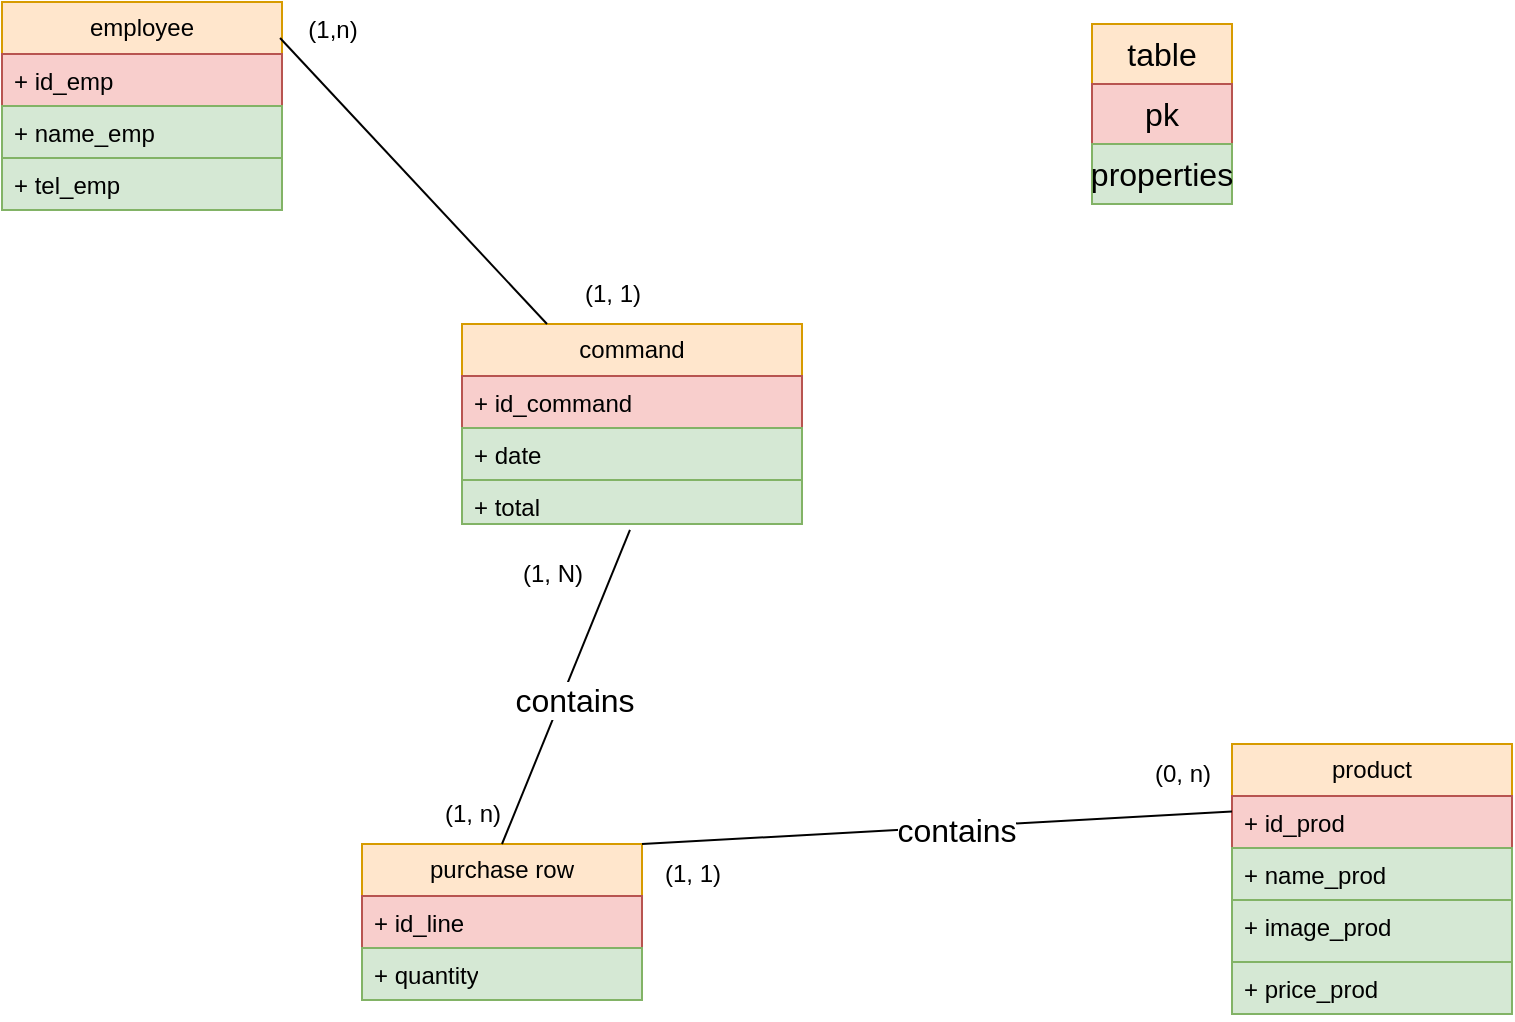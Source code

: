 <mxfile version="22.1.7" type="device">
  <diagram id="C5RBs43oDa-KdzZeNtuy" name="Page-1">
    <mxGraphModel dx="1380" dy="762" grid="1" gridSize="10" guides="1" tooltips="1" connect="1" arrows="1" fold="1" page="1" pageScale="1" pageWidth="827" pageHeight="1169" math="0" shadow="0">
      <root>
        <mxCell id="WIyWlLk6GJQsqaUBKTNV-0" />
        <mxCell id="WIyWlLk6GJQsqaUBKTNV-1" parent="WIyWlLk6GJQsqaUBKTNV-0" />
        <mxCell id="ePaI4zPNn-mB_wr7I7Ls-5" value="employee" style="swimlane;fontStyle=0;childLayout=stackLayout;horizontal=1;startSize=26;fillColor=#ffe6cc;horizontalStack=0;resizeParent=1;resizeParentMax=0;resizeLast=0;collapsible=1;marginBottom=0;whiteSpace=wrap;html=1;strokeColor=#d79b00;" parent="WIyWlLk6GJQsqaUBKTNV-1" vertex="1">
          <mxGeometry x="20" y="49" width="140" height="104" as="geometry" />
        </mxCell>
        <mxCell id="ePaI4zPNn-mB_wr7I7Ls-6" value="+ id_emp" style="text;strokeColor=#b85450;fillColor=#f8cecc;align=left;verticalAlign=top;spacingLeft=4;spacingRight=4;overflow=hidden;rotatable=0;points=[[0,0.5],[1,0.5]];portConstraint=eastwest;whiteSpace=wrap;html=1;" parent="ePaI4zPNn-mB_wr7I7Ls-5" vertex="1">
          <mxGeometry y="26" width="140" height="26" as="geometry" />
        </mxCell>
        <mxCell id="ePaI4zPNn-mB_wr7I7Ls-7" value="+ name_emp" style="text;strokeColor=#82b366;fillColor=#d5e8d4;align=left;verticalAlign=top;spacingLeft=4;spacingRight=4;overflow=hidden;rotatable=0;points=[[0,0.5],[1,0.5]];portConstraint=eastwest;whiteSpace=wrap;html=1;" parent="ePaI4zPNn-mB_wr7I7Ls-5" vertex="1">
          <mxGeometry y="52" width="140" height="26" as="geometry" />
        </mxCell>
        <mxCell id="ePaI4zPNn-mB_wr7I7Ls-8" value="+ tel_emp" style="text;strokeColor=#82b366;fillColor=#d5e8d4;align=left;verticalAlign=top;spacingLeft=4;spacingRight=4;overflow=hidden;rotatable=0;points=[[0,0.5],[1,0.5]];portConstraint=eastwest;whiteSpace=wrap;html=1;" parent="ePaI4zPNn-mB_wr7I7Ls-5" vertex="1">
          <mxGeometry y="78" width="140" height="26" as="geometry" />
        </mxCell>
        <mxCell id="ePaI4zPNn-mB_wr7I7Ls-21" value="command" style="swimlane;fontStyle=0;childLayout=stackLayout;horizontal=1;startSize=26;fillColor=#ffe6cc;horizontalStack=0;resizeParent=1;resizeParentMax=0;resizeLast=0;collapsible=1;marginBottom=0;whiteSpace=wrap;html=1;strokeColor=#d79b00;" parent="WIyWlLk6GJQsqaUBKTNV-1" vertex="1">
          <mxGeometry x="250" y="210" width="170" height="100" as="geometry" />
        </mxCell>
        <mxCell id="ePaI4zPNn-mB_wr7I7Ls-22" value="+ id_command" style="text;strokeColor=#b85450;fillColor=#f8cecc;align=left;verticalAlign=top;spacingLeft=4;spacingRight=4;overflow=hidden;rotatable=0;points=[[0,0.5],[1,0.5]];portConstraint=eastwest;whiteSpace=wrap;html=1;" parent="ePaI4zPNn-mB_wr7I7Ls-21" vertex="1">
          <mxGeometry y="26" width="170" height="26" as="geometry" />
        </mxCell>
        <mxCell id="ePaI4zPNn-mB_wr7I7Ls-23" value="+ date" style="text;strokeColor=#82b366;fillColor=#d5e8d4;align=left;verticalAlign=top;spacingLeft=4;spacingRight=4;overflow=hidden;rotatable=0;points=[[0,0.5],[1,0.5]];portConstraint=eastwest;whiteSpace=wrap;html=1;" parent="ePaI4zPNn-mB_wr7I7Ls-21" vertex="1">
          <mxGeometry y="52" width="170" height="26" as="geometry" />
        </mxCell>
        <mxCell id="ePaI4zPNn-mB_wr7I7Ls-24" value="+ total" style="text;strokeColor=#82b366;fillColor=#d5e8d4;align=left;verticalAlign=top;spacingLeft=4;spacingRight=4;overflow=hidden;rotatable=0;points=[[0,0.5],[1,0.5]];portConstraint=eastwest;whiteSpace=wrap;html=1;" parent="ePaI4zPNn-mB_wr7I7Ls-21" vertex="1">
          <mxGeometry y="78" width="170" height="22" as="geometry" />
        </mxCell>
        <mxCell id="ePaI4zPNn-mB_wr7I7Ls-40" value="purchase row" style="swimlane;fontStyle=0;childLayout=stackLayout;horizontal=1;startSize=26;fillColor=#ffe6cc;horizontalStack=0;resizeParent=1;resizeParentMax=0;resizeLast=0;collapsible=1;marginBottom=0;whiteSpace=wrap;html=1;strokeColor=#d79b00;" parent="WIyWlLk6GJQsqaUBKTNV-1" vertex="1">
          <mxGeometry x="200" y="470" width="140" height="78" as="geometry" />
        </mxCell>
        <mxCell id="IF6ASeWHDYoaFvVufAw_-15" value="+ id_line" style="text;strokeColor=#b85450;fillColor=#f8cecc;align=left;verticalAlign=top;spacingLeft=4;spacingRight=4;overflow=hidden;rotatable=0;points=[[0,0.5],[1,0.5]];portConstraint=eastwest;whiteSpace=wrap;html=1;" parent="ePaI4zPNn-mB_wr7I7Ls-40" vertex="1">
          <mxGeometry y="26" width="140" height="26" as="geometry" />
        </mxCell>
        <mxCell id="ePaI4zPNn-mB_wr7I7Ls-41" value="+ quantity" style="text;strokeColor=#82b366;fillColor=#d5e8d4;align=left;verticalAlign=top;spacingLeft=4;spacingRight=4;overflow=hidden;rotatable=0;points=[[0,0.5],[1,0.5]];portConstraint=eastwest;whiteSpace=wrap;html=1;" parent="ePaI4zPNn-mB_wr7I7Ls-40" vertex="1">
          <mxGeometry y="52" width="140" height="26" as="geometry" />
        </mxCell>
        <mxCell id="nT3JQAq-ud9olcrpT-G9-1" value="(1,n)" style="text;html=1;align=center;verticalAlign=middle;resizable=0;points=[];autosize=1;strokeColor=none;fillColor=none;" parent="WIyWlLk6GJQsqaUBKTNV-1" vertex="1">
          <mxGeometry x="160" y="48" width="50" height="30" as="geometry" />
        </mxCell>
        <mxCell id="nT3JQAq-ud9olcrpT-G9-2" value="(1, N)" style="text;html=1;align=center;verticalAlign=middle;resizable=0;points=[];autosize=1;strokeColor=none;fillColor=none;" parent="WIyWlLk6GJQsqaUBKTNV-1" vertex="1">
          <mxGeometry x="270" y="320" width="50" height="30" as="geometry" />
        </mxCell>
        <mxCell id="nT3JQAq-ud9olcrpT-G9-4" value="(1, 1)" style="text;html=1;align=center;verticalAlign=middle;resizable=0;points=[];autosize=1;strokeColor=none;fillColor=none;" parent="WIyWlLk6GJQsqaUBKTNV-1" vertex="1">
          <mxGeometry x="300" y="180" width="50" height="30" as="geometry" />
        </mxCell>
        <mxCell id="nT3JQAq-ud9olcrpT-G9-6" value="(1, 1)" style="text;html=1;align=center;verticalAlign=middle;resizable=0;points=[];autosize=1;strokeColor=none;fillColor=none;" parent="WIyWlLk6GJQsqaUBKTNV-1" vertex="1">
          <mxGeometry x="340" y="470" width="50" height="30" as="geometry" />
        </mxCell>
        <mxCell id="nT3JQAq-ud9olcrpT-G9-7" value="(1, n)" style="text;html=1;align=center;verticalAlign=middle;resizable=0;points=[];autosize=1;strokeColor=none;fillColor=none;" parent="WIyWlLk6GJQsqaUBKTNV-1" vertex="1">
          <mxGeometry x="230" y="440" width="50" height="30" as="geometry" />
        </mxCell>
        <mxCell id="Cri8mHY-qcN5HKT9_x8T-0" value="product" style="swimlane;fontStyle=0;childLayout=stackLayout;horizontal=1;startSize=26;fillColor=#ffe6cc;horizontalStack=0;resizeParent=1;resizeParentMax=0;resizeLast=0;collapsible=1;marginBottom=0;whiteSpace=wrap;html=1;strokeColor=#d79b00;" parent="WIyWlLk6GJQsqaUBKTNV-1" vertex="1">
          <mxGeometry x="635" y="420" width="140" height="135" as="geometry" />
        </mxCell>
        <mxCell id="Cri8mHY-qcN5HKT9_x8T-1" value="+ id_prod" style="text;strokeColor=#b85450;fillColor=#f8cecc;align=left;verticalAlign=top;spacingLeft=4;spacingRight=4;overflow=hidden;rotatable=0;points=[[0,0.5],[1,0.5]];portConstraint=eastwest;whiteSpace=wrap;html=1;" parent="Cri8mHY-qcN5HKT9_x8T-0" vertex="1">
          <mxGeometry y="26" width="140" height="26" as="geometry" />
        </mxCell>
        <mxCell id="IF6ASeWHDYoaFvVufAw_-12" value="+ name_prod" style="text;strokeColor=#82b366;fillColor=#d5e8d4;align=left;verticalAlign=top;spacingLeft=4;spacingRight=4;overflow=hidden;rotatable=0;points=[[0,0.5],[1,0.5]];portConstraint=eastwest;whiteSpace=wrap;html=1;" parent="Cri8mHY-qcN5HKT9_x8T-0" vertex="1">
          <mxGeometry y="52" width="140" height="26" as="geometry" />
        </mxCell>
        <mxCell id="IF6ASeWHDYoaFvVufAw_-13" value="+ image_prod" style="text;strokeColor=#82b366;fillColor=#d5e8d4;align=left;verticalAlign=top;spacingLeft=4;spacingRight=4;overflow=hidden;rotatable=0;points=[[0,0.5],[1,0.5]];portConstraint=eastwest;whiteSpace=wrap;html=1;" parent="Cri8mHY-qcN5HKT9_x8T-0" vertex="1">
          <mxGeometry y="78" width="140" height="31" as="geometry" />
        </mxCell>
        <mxCell id="Cri8mHY-qcN5HKT9_x8T-2" value="+ price_prod" style="text;strokeColor=#82b366;fillColor=#d5e8d4;align=left;verticalAlign=top;spacingLeft=4;spacingRight=4;overflow=hidden;rotatable=0;points=[[0,0.5],[1,0.5]];portConstraint=eastwest;whiteSpace=wrap;html=1;" parent="Cri8mHY-qcN5HKT9_x8T-0" vertex="1">
          <mxGeometry y="109" width="140" height="26" as="geometry" />
        </mxCell>
        <mxCell id="IF6ASeWHDYoaFvVufAw_-2" value="" style="endArrow=none;html=1;rounded=0;fontSize=12;startSize=8;endSize=8;curved=1;exitX=0.993;exitY=0.173;exitDx=0;exitDy=0;exitPerimeter=0;entryX=0.25;entryY=0;entryDx=0;entryDy=0;" parent="WIyWlLk6GJQsqaUBKTNV-1" source="ePaI4zPNn-mB_wr7I7Ls-5" target="ePaI4zPNn-mB_wr7I7Ls-21" edge="1">
          <mxGeometry width="50" height="50" relative="1" as="geometry">
            <mxPoint x="270" y="410" as="sourcePoint" />
            <mxPoint x="320" y="360" as="targetPoint" />
          </mxGeometry>
        </mxCell>
        <mxCell id="IF6ASeWHDYoaFvVufAw_-3" value="" style="endArrow=none;html=1;rounded=0;fontSize=12;startSize=8;endSize=8;curved=1;entryX=0.494;entryY=1.136;entryDx=0;entryDy=0;entryPerimeter=0;exitX=0.5;exitY=0;exitDx=0;exitDy=0;" parent="WIyWlLk6GJQsqaUBKTNV-1" source="ePaI4zPNn-mB_wr7I7Ls-40" target="ePaI4zPNn-mB_wr7I7Ls-24" edge="1">
          <mxGeometry width="50" height="50" relative="1" as="geometry">
            <mxPoint x="380" y="390" as="sourcePoint" />
            <mxPoint x="430" y="340" as="targetPoint" />
          </mxGeometry>
        </mxCell>
        <mxCell id="IF6ASeWHDYoaFvVufAw_-4" value="contains" style="edgeLabel;html=1;align=center;verticalAlign=middle;resizable=0;points=[];fontSize=16;" parent="IF6ASeWHDYoaFvVufAw_-3" vertex="1" connectable="0">
          <mxGeometry x="-0.042" y="-6" relative="1" as="geometry">
            <mxPoint as="offset" />
          </mxGeometry>
        </mxCell>
        <mxCell id="IF6ASeWHDYoaFvVufAw_-5" value="(0, n)" style="text;html=1;align=center;verticalAlign=middle;resizable=0;points=[];autosize=1;strokeColor=none;fillColor=none;" parent="WIyWlLk6GJQsqaUBKTNV-1" vertex="1">
          <mxGeometry x="585" y="420" width="50" height="30" as="geometry" />
        </mxCell>
        <mxCell id="IF6ASeWHDYoaFvVufAw_-8" value="" style="endArrow=none;html=1;rounded=0;fontSize=12;startSize=8;endSize=8;curved=1;exitX=1;exitY=0;exitDx=0;exitDy=0;entryX=0;entryY=0.25;entryDx=0;entryDy=0;" parent="WIyWlLk6GJQsqaUBKTNV-1" source="ePaI4zPNn-mB_wr7I7Ls-40" target="Cri8mHY-qcN5HKT9_x8T-0" edge="1">
          <mxGeometry width="50" height="50" relative="1" as="geometry">
            <mxPoint x="350" y="370" as="sourcePoint" />
            <mxPoint x="400" y="320" as="targetPoint" />
          </mxGeometry>
        </mxCell>
        <mxCell id="IF6ASeWHDYoaFvVufAw_-14" value="contains" style="edgeLabel;html=1;align=center;verticalAlign=middle;resizable=0;points=[];fontSize=16;" parent="IF6ASeWHDYoaFvVufAw_-8" vertex="1" connectable="0">
          <mxGeometry x="0.064" y="-1" relative="1" as="geometry">
            <mxPoint as="offset" />
          </mxGeometry>
        </mxCell>
        <mxCell id="JzA9pYT39kXmIKLRbhuw-2" value="table" style="whiteSpace=wrap;html=1;fontSize=16;fillColor=#ffe6cc;strokeColor=#d79b00;" parent="WIyWlLk6GJQsqaUBKTNV-1" vertex="1">
          <mxGeometry x="565" y="60" width="70" height="30" as="geometry" />
        </mxCell>
        <mxCell id="JzA9pYT39kXmIKLRbhuw-3" value="pk" style="whiteSpace=wrap;html=1;fontSize=16;fillColor=#f8cecc;strokeColor=#b85450;" parent="WIyWlLk6GJQsqaUBKTNV-1" vertex="1">
          <mxGeometry x="565" y="90" width="70" height="30" as="geometry" />
        </mxCell>
        <mxCell id="JzA9pYT39kXmIKLRbhuw-4" value="properties&lt;br&gt;" style="whiteSpace=wrap;html=1;fontSize=16;fillColor=#d5e8d4;strokeColor=#82b366;" parent="WIyWlLk6GJQsqaUBKTNV-1" vertex="1">
          <mxGeometry x="565" y="120" width="70" height="30" as="geometry" />
        </mxCell>
      </root>
    </mxGraphModel>
  </diagram>
</mxfile>
